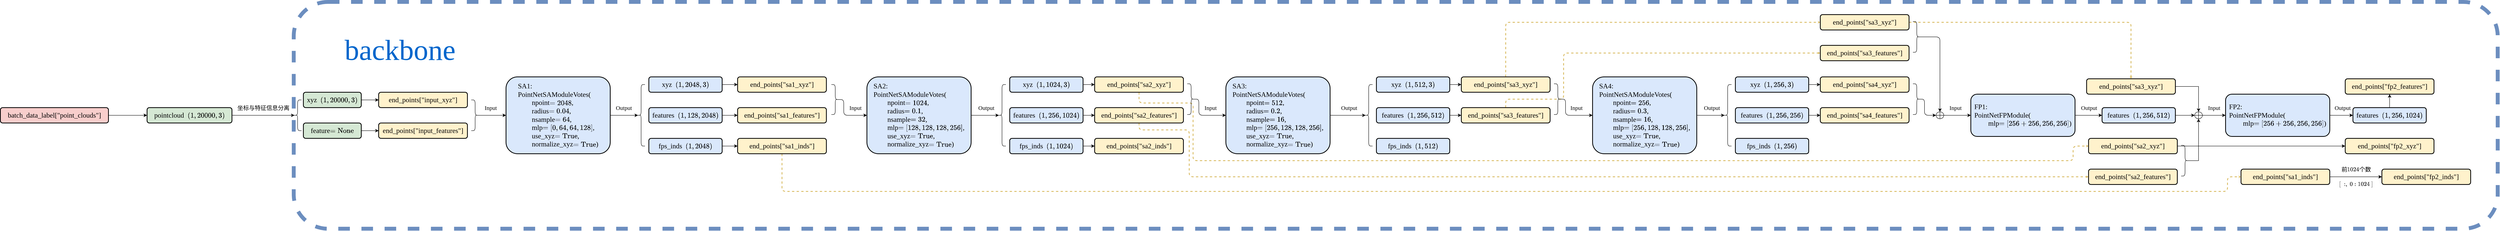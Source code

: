 <mxfile version="24.5.1" type="device">
  <diagram name="第 1 页" id="IIkQofz0zL2Pj2h8dxpc">
    <mxGraphModel dx="8370" dy="4270" grid="1" gridSize="10" guides="1" tooltips="1" connect="1" arrows="1" fold="1" page="1" pageScale="1" pageWidth="1920" pageHeight="1200" math="1" shadow="0">
      <root>
        <mxCell id="0" />
        <mxCell id="1" parent="0" />
        <mxCell id="8oKty1dknMXabIDA97Hy-1" value="" style="group" vertex="1" connectable="0" parent="1">
          <mxGeometry x="100" y="80" width="6400" height="590" as="geometry" />
        </mxCell>
        <mxCell id="8oKty1dknMXabIDA97Hy-2" value="" style="rounded=1;whiteSpace=wrap;html=1;fillColor=none;strokeWidth=10;strokeColor=#6c8ebf;dashed=1;" vertex="1" parent="8oKty1dknMXabIDA97Hy-1">
          <mxGeometry x="690" width="5710" height="590" as="geometry" />
        </mxCell>
        <mxCell id="8oKty1dknMXabIDA97Hy-3" value="&lt;font style=&quot;font-size: 18px;&quot; face=&quot;Times New Roman&quot;&gt;end_points[&quot;fp2_features&quot;]&lt;/font&gt;" style="rounded=1;whiteSpace=wrap;html=1;fillColor=#fff2cc;strokeColor=#000000;strokeWidth=2;flipH=0;container=0;" vertex="1" parent="8oKty1dknMXabIDA97Hy-1">
          <mxGeometry x="6005" y="200" width="230" height="40" as="geometry" />
        </mxCell>
        <mxCell id="8oKty1dknMXabIDA97Hy-4" value="&lt;font style=&quot;font-size: 18px;&quot; face=&quot;Times New Roman&quot;&gt;end_points[&quot;fp2_xyz&quot;]&lt;/font&gt;" style="rounded=1;whiteSpace=wrap;html=1;fillColor=#fff2cc;strokeColor=#000000;strokeWidth=2;container=0;" vertex="1" parent="8oKty1dknMXabIDA97Hy-1">
          <mxGeometry x="6005" y="355" width="230" height="40" as="geometry" />
        </mxCell>
        <mxCell id="8oKty1dknMXabIDA97Hy-5" style="edgeStyle=orthogonalEdgeStyle;rounded=0;orthogonalLoop=1;jettySize=auto;html=1;exitX=1;exitY=0.5;exitDx=0;exitDy=0;" edge="1" parent="8oKty1dknMXabIDA97Hy-1" source="8oKty1dknMXabIDA97Hy-76" target="8oKty1dknMXabIDA97Hy-4">
          <mxGeometry relative="1" as="geometry" />
        </mxCell>
        <mxCell id="8oKty1dknMXabIDA97Hy-6" style="edgeStyle=orthogonalEdgeStyle;rounded=0;orthogonalLoop=1;jettySize=auto;html=1;exitX=1;exitY=0.5;exitDx=0;exitDy=0;entryX=0;entryY=0.5;entryDx=0;entryDy=0;" edge="1" parent="8oKty1dknMXabIDA97Hy-1" source="8oKty1dknMXabIDA97Hy-9" target="8oKty1dknMXabIDA97Hy-116">
          <mxGeometry relative="1" as="geometry" />
        </mxCell>
        <mxCell id="8oKty1dknMXabIDA97Hy-7" value="前\(1024\)个数" style="edgeLabel;html=1;align=center;verticalAlign=middle;resizable=0;points=[];fontFamily=宋体;fontSize=15;container=0;" vertex="1" connectable="0" parent="8oKty1dknMXabIDA97Hy-6">
          <mxGeometry y="-3" relative="1" as="geometry">
            <mxPoint y="-23" as="offset" />
          </mxGeometry>
        </mxCell>
        <mxCell id="8oKty1dknMXabIDA97Hy-8" value="\([ \ : ,\ 0:1024\ ]\)" style="edgeLabel;html=1;align=center;verticalAlign=middle;resizable=0;points=[];fontFamily=Times New Roman;fontSize=15;container=0;" vertex="1" connectable="0" parent="8oKty1dknMXabIDA97Hy-6">
          <mxGeometry x="-0.012" relative="1" as="geometry">
            <mxPoint y="18" as="offset" />
          </mxGeometry>
        </mxCell>
        <mxCell id="8oKty1dknMXabIDA97Hy-9" value="&lt;font style=&quot;font-size: 18px;&quot; face=&quot;Times New Roman&quot;&gt;end_points[&quot;sa1_inds&quot;]&lt;/font&gt;" style="rounded=1;whiteSpace=wrap;html=1;fillColor=#fff2cc;strokeColor=#000000;strokeWidth=2;container=0;" vertex="1" parent="8oKty1dknMXabIDA97Hy-1">
          <mxGeometry x="5735" y="435" width="230" height="40" as="geometry" />
        </mxCell>
        <mxCell id="8oKty1dknMXabIDA97Hy-10" value="&lt;font style=&quot;font-size: 18px;&quot; face=&quot;Times New Roman&quot;&gt;pointcloud&amp;nbsp; \((1,20000,3)\)&lt;/font&gt;" style="rounded=1;whiteSpace=wrap;html=1;fillColor=#d5e8d4;strokeColor=#000000;strokeWidth=2;container=0;" vertex="1" parent="8oKty1dknMXabIDA97Hy-1">
          <mxGeometry x="310" y="275" width="220" height="40" as="geometry" />
        </mxCell>
        <mxCell id="8oKty1dknMXabIDA97Hy-11" style="edgeStyle=orthogonalEdgeStyle;rounded=0;orthogonalLoop=1;jettySize=auto;html=1;exitX=1;exitY=0.5;exitDx=0;exitDy=0;entryX=0.1;entryY=0.5;entryDx=0;entryDy=0;entryPerimeter=0;" edge="1" parent="8oKty1dknMXabIDA97Hy-1" source="8oKty1dknMXabIDA97Hy-10" target="8oKty1dknMXabIDA97Hy-85">
          <mxGeometry relative="1" as="geometry" />
        </mxCell>
        <mxCell id="8oKty1dknMXabIDA97Hy-12" value="&lt;font style=&quot;font-size: 15px;&quot; face=&quot;宋体&quot;&gt;坐标与特征信息分离&lt;/font&gt;" style="edgeLabel;html=1;align=center;verticalAlign=middle;resizable=0;points=[];container=0;" vertex="1" connectable="0" parent="8oKty1dknMXabIDA97Hy-11">
          <mxGeometry x="0.066" y="1" relative="1" as="geometry">
            <mxPoint x="-6" y="-19" as="offset" />
          </mxGeometry>
        </mxCell>
        <mxCell id="8oKty1dknMXabIDA97Hy-13" style="edgeStyle=orthogonalEdgeStyle;rounded=0;orthogonalLoop=1;jettySize=auto;html=1;exitX=1;exitY=0.5;exitDx=0;exitDy=0;entryX=0;entryY=0.5;entryDx=0;entryDy=0;" edge="1" parent="8oKty1dknMXabIDA97Hy-1" source="8oKty1dknMXabIDA97Hy-14" target="8oKty1dknMXabIDA97Hy-10">
          <mxGeometry relative="1" as="geometry" />
        </mxCell>
        <mxCell id="8oKty1dknMXabIDA97Hy-14" value="&lt;font style=&quot;font-size: 18px;&quot; face=&quot;Times New Roman&quot;&gt;batch_data_label[&quot;point_clouds&quot;]&lt;/font&gt;" style="rounded=1;whiteSpace=wrap;html=1;fillColor=#f8cecc;strokeColor=#000000;strokeWidth=2;container=0;" vertex="1" parent="8oKty1dknMXabIDA97Hy-1">
          <mxGeometry x="-70" y="275" width="280" height="40" as="geometry" />
        </mxCell>
        <mxCell id="8oKty1dknMXabIDA97Hy-15" style="edgeStyle=orthogonalEdgeStyle;rounded=0;orthogonalLoop=1;jettySize=auto;html=1;exitX=0.1;exitY=0.5;exitDx=0;exitDy=0;exitPerimeter=0;entryX=0;entryY=0.5;entryDx=0;entryDy=0;" edge="1" parent="8oKty1dknMXabIDA97Hy-1" source="8oKty1dknMXabIDA97Hy-84" target="8oKty1dknMXabIDA97Hy-17">
          <mxGeometry relative="1" as="geometry" />
        </mxCell>
        <mxCell id="8oKty1dknMXabIDA97Hy-16" value="&lt;font style=&quot;font-size: 15px;&quot; face=&quot;Times New Roman&quot;&gt;Input&lt;/font&gt;" style="edgeLabel;html=1;align=center;verticalAlign=middle;resizable=0;points=[];container=0;" vertex="1" connectable="0" parent="8oKty1dknMXabIDA97Hy-15">
          <mxGeometry x="-0.112" y="1" relative="1" as="geometry">
            <mxPoint y="-19" as="offset" />
          </mxGeometry>
        </mxCell>
        <mxCell id="8oKty1dknMXabIDA97Hy-17" value="&lt;div style=&quot;text-align: justify;&quot;&gt;&lt;span style=&quot;background-color: initial;&quot;&gt;SA1:&lt;/span&gt;&lt;/div&gt;&lt;div style=&quot;text-align: justify;&quot;&gt;PointNetSAModuleVotes(&lt;/div&gt;&lt;div style=&quot;text-align: justify;&quot;&gt;&lt;span style=&quot;white-space: pre;&quot;&gt;&#x9;&lt;/span&gt;npoint\(=2048\),&lt;/div&gt;&lt;div style=&quot;text-align: justify;&quot;&gt;&lt;span style=&quot;white-space: pre;&quot;&gt;&#x9;&lt;/span&gt;radius\(=0.04\),&lt;/div&gt;&lt;div style=&quot;text-align: justify;&quot;&gt;&lt;span style=&quot;white-space: pre;&quot;&gt;&#x9;&lt;/span&gt;nsample\(=64\),&lt;/div&gt;&lt;div style=&quot;text-align: justify;&quot;&gt;&lt;span style=&quot;white-space: pre;&quot;&gt;&#x9;&lt;/span&gt;mlp\(=[0,64,64,128]\),&lt;/div&gt;&lt;div style=&quot;text-align: justify;&quot;&gt;&lt;span style=&quot;white-space: pre;&quot;&gt;&#x9;&lt;/span&gt;use_xyz\(=\mathrm{True}\),&lt;/div&gt;&lt;div style=&quot;text-align: justify;&quot;&gt;&lt;span style=&quot;white-space: pre;&quot;&gt;&#x9;&lt;/span&gt;normalize_xyz\(=\mathrm{True}\))&lt;/div&gt;" style="rounded=1;whiteSpace=wrap;html=1;strokeWidth=2;fillColor=#dae8fc;strokeColor=#000000;fontFamily=Times New Roman;fontSize=18;container=0;" vertex="1" parent="8oKty1dknMXabIDA97Hy-1">
          <mxGeometry x="1240" y="195" width="270" height="200" as="geometry" />
        </mxCell>
        <mxCell id="8oKty1dknMXabIDA97Hy-18" style="edgeStyle=orthogonalEdgeStyle;rounded=0;orthogonalLoop=1;jettySize=auto;html=1;exitX=1;exitY=0.5;exitDx=0;exitDy=0;entryX=0.1;entryY=0.5;entryDx=0;entryDy=0;entryPerimeter=0;" edge="1" parent="8oKty1dknMXabIDA97Hy-1" source="8oKty1dknMXabIDA97Hy-17" target="8oKty1dknMXabIDA97Hy-99">
          <mxGeometry relative="1" as="geometry" />
        </mxCell>
        <mxCell id="8oKty1dknMXabIDA97Hy-19" value="&lt;font style=&quot;font-size: 15px;&quot; face=&quot;Times New Roman&quot;&gt;Output&lt;/font&gt;" style="edgeLabel;html=1;align=center;verticalAlign=middle;resizable=0;points=[];container=0;" vertex="1" connectable="0" parent="8oKty1dknMXabIDA97Hy-18">
          <mxGeometry x="-0.042" y="-2" relative="1" as="geometry">
            <mxPoint y="-22" as="offset" />
          </mxGeometry>
        </mxCell>
        <mxCell id="8oKty1dknMXabIDA97Hy-20" value="&lt;div style=&quot;text-align: justify;&quot;&gt;&lt;span style=&quot;background-color: initial;&quot;&gt;SA2:&lt;/span&gt;&lt;/div&gt;&lt;div style=&quot;text-align: justify;&quot;&gt;PointNetSAModuleVotes(&lt;/div&gt;&lt;div style=&quot;text-align: justify;&quot;&gt;&lt;span style=&quot;white-space: pre;&quot;&gt;&#x9;&lt;/span&gt;npoint\(=1024\),&lt;/div&gt;&lt;div style=&quot;text-align: justify;&quot;&gt;&lt;span style=&quot;white-space: pre;&quot;&gt;&#x9;&lt;/span&gt;radius\(=0.1\),&lt;/div&gt;&lt;div style=&quot;text-align: justify;&quot;&gt;&lt;span style=&quot;white-space: pre;&quot;&gt;&#x9;&lt;/span&gt;nsample\(=32\),&lt;/div&gt;&lt;div style=&quot;text-align: justify;&quot;&gt;&lt;span style=&quot;white-space: pre;&quot;&gt;&#x9;&lt;/span&gt;mlp\(=[128,128,128,256]\),&lt;/div&gt;&lt;div style=&quot;text-align: justify;&quot;&gt;&lt;span style=&quot;white-space: pre;&quot;&gt;&#x9;&lt;/span&gt;use_xyz\(=\mathrm{True}\),&lt;/div&gt;&lt;div style=&quot;text-align: justify;&quot;&gt;&lt;span style=&quot;white-space: pre;&quot;&gt;&#x9;&lt;/span&gt;normalize_xyz\(=\mathrm{True}\))&lt;/div&gt;" style="rounded=1;whiteSpace=wrap;html=1;strokeWidth=2;fillColor=#dae8fc;strokeColor=#000000;fontFamily=Times New Roman;fontSize=18;container=0;" vertex="1" parent="8oKty1dknMXabIDA97Hy-1">
          <mxGeometry x="2175" y="195" width="270" height="200" as="geometry" />
        </mxCell>
        <mxCell id="8oKty1dknMXabIDA97Hy-21" style="edgeStyle=orthogonalEdgeStyle;rounded=1;orthogonalLoop=1;jettySize=auto;html=1;exitX=0.1;exitY=0.5;exitDx=0;exitDy=0;exitPerimeter=0;curved=0;" edge="1" parent="8oKty1dknMXabIDA97Hy-1" source="8oKty1dknMXabIDA97Hy-100" target="8oKty1dknMXabIDA97Hy-20">
          <mxGeometry relative="1" as="geometry">
            <Array as="points">
              <mxPoint x="2115" y="254" />
              <mxPoint x="2115" y="295" />
            </Array>
          </mxGeometry>
        </mxCell>
        <mxCell id="8oKty1dknMXabIDA97Hy-22" value="&lt;font style=&quot;font-size: 15px;&quot; face=&quot;Times New Roman&quot;&gt;Input&lt;/font&gt;" style="edgeLabel;html=1;align=center;verticalAlign=middle;resizable=0;points=[];container=0;" vertex="1" connectable="0" parent="8oKty1dknMXabIDA97Hy-21">
          <mxGeometry x="0.312" y="-2" relative="1" as="geometry">
            <mxPoint x="9" y="-22" as="offset" />
          </mxGeometry>
        </mxCell>
        <mxCell id="8oKty1dknMXabIDA97Hy-23" style="edgeStyle=orthogonalEdgeStyle;rounded=0;orthogonalLoop=1;jettySize=auto;html=1;exitX=1;exitY=0.5;exitDx=0;exitDy=0;entryX=0.1;entryY=0.5;entryDx=0;entryDy=0;entryPerimeter=0;" edge="1" parent="8oKty1dknMXabIDA97Hy-1" source="8oKty1dknMXabIDA97Hy-20" target="8oKty1dknMXabIDA97Hy-104">
          <mxGeometry relative="1" as="geometry" />
        </mxCell>
        <mxCell id="8oKty1dknMXabIDA97Hy-24" value="&lt;font style=&quot;font-size: 15px;&quot; face=&quot;Times New Roman&quot;&gt;Output&lt;/font&gt;" style="edgeLabel;html=1;align=center;verticalAlign=middle;resizable=0;points=[];container=0;" vertex="1" connectable="0" parent="8oKty1dknMXabIDA97Hy-23">
          <mxGeometry x="0.079" y="-1" relative="1" as="geometry">
            <mxPoint y="-21" as="offset" />
          </mxGeometry>
        </mxCell>
        <mxCell id="8oKty1dknMXabIDA97Hy-25" style="edgeStyle=orthogonalEdgeStyle;rounded=1;orthogonalLoop=1;jettySize=auto;html=1;exitX=0.5;exitY=1;exitDx=0;exitDy=0;entryX=0;entryY=0.5;entryDx=0;entryDy=0;fillColor=#fff2cc;strokeColor=#d6b656;strokeWidth=2;endSize=0;dashed=1;curved=0;" edge="1" parent="8oKty1dknMXabIDA97Hy-1" source="8oKty1dknMXabIDA97Hy-26" target="8oKty1dknMXabIDA97Hy-76">
          <mxGeometry relative="1" as="geometry">
            <Array as="points">
              <mxPoint x="2880" y="263" />
              <mxPoint x="3020" y="263" />
              <mxPoint x="3020" y="413" />
              <mxPoint x="5300" y="413" />
              <mxPoint x="5300" y="375" />
            </Array>
          </mxGeometry>
        </mxCell>
        <mxCell id="8oKty1dknMXabIDA97Hy-26" value="&lt;font style=&quot;font-size: 18px;&quot; face=&quot;Times New Roman&quot;&gt;end_points[&quot;sa2_xyz&quot;]&lt;/font&gt;" style="rounded=1;whiteSpace=wrap;html=1;fillColor=#fff2cc;strokeColor=#000000;strokeWidth=2;container=0;" vertex="1" parent="8oKty1dknMXabIDA97Hy-1">
          <mxGeometry x="2765" y="195" width="230" height="40" as="geometry" />
        </mxCell>
        <mxCell id="8oKty1dknMXabIDA97Hy-27" style="edgeStyle=orthogonalEdgeStyle;rounded=1;orthogonalLoop=1;jettySize=auto;html=1;exitX=0.5;exitY=1;exitDx=0;exitDy=0;entryX=0;entryY=0.5;entryDx=0;entryDy=0;fillColor=#fff2cc;strokeColor=#d6b656;strokeWidth=2;endSize=0;curved=0;dashed=1;" edge="1" parent="8oKty1dknMXabIDA97Hy-1" source="8oKty1dknMXabIDA97Hy-28" target="8oKty1dknMXabIDA97Hy-78">
          <mxGeometry relative="1" as="geometry">
            <Array as="points">
              <mxPoint x="2880" y="333" />
              <mxPoint x="3010" y="333" />
              <mxPoint x="3010" y="455" />
            </Array>
          </mxGeometry>
        </mxCell>
        <mxCell id="8oKty1dknMXabIDA97Hy-28" value="&lt;font style=&quot;font-size: 18px;&quot; face=&quot;Times New Roman&quot;&gt;end_points[&quot;sa2_features&quot;]&lt;/font&gt;" style="rounded=1;whiteSpace=wrap;html=1;fillColor=#fff2cc;strokeColor=#000000;strokeWidth=2;container=0;" vertex="1" parent="8oKty1dknMXabIDA97Hy-1">
          <mxGeometry x="2765" y="275" width="230" height="40" as="geometry" />
        </mxCell>
        <mxCell id="8oKty1dknMXabIDA97Hy-29" value="&lt;font style=&quot;font-size: 18px;&quot; face=&quot;Times New Roman&quot;&gt;end_points[&quot;sa2_inds&quot;]&lt;/font&gt;" style="rounded=1;whiteSpace=wrap;html=1;fillColor=#fff2cc;strokeColor=#000000;strokeWidth=2;container=0;" vertex="1" parent="8oKty1dknMXabIDA97Hy-1">
          <mxGeometry x="2765" y="355" width="230" height="40" as="geometry" />
        </mxCell>
        <mxCell id="8oKty1dknMXabIDA97Hy-30" style="edgeStyle=orthogonalEdgeStyle;rounded=0;orthogonalLoop=1;jettySize=auto;html=1;exitX=1;exitY=0.5;exitDx=0;exitDy=0;entryX=0;entryY=0.5;entryDx=0;entryDy=0;" edge="1" parent="8oKty1dknMXabIDA97Hy-1" source="8oKty1dknMXabIDA97Hy-105" target="8oKty1dknMXabIDA97Hy-26">
          <mxGeometry relative="1" as="geometry" />
        </mxCell>
        <mxCell id="8oKty1dknMXabIDA97Hy-31" style="edgeStyle=orthogonalEdgeStyle;rounded=0;orthogonalLoop=1;jettySize=auto;html=1;exitX=1;exitY=0.5;exitDx=0;exitDy=0;entryX=0;entryY=0.5;entryDx=0;entryDy=0;" edge="1" parent="8oKty1dknMXabIDA97Hy-1" source="8oKty1dknMXabIDA97Hy-106" target="8oKty1dknMXabIDA97Hy-28">
          <mxGeometry relative="1" as="geometry" />
        </mxCell>
        <mxCell id="8oKty1dknMXabIDA97Hy-32" style="edgeStyle=orthogonalEdgeStyle;rounded=0;orthogonalLoop=1;jettySize=auto;html=1;exitX=1;exitY=0.5;exitDx=0;exitDy=0;" edge="1" parent="8oKty1dknMXabIDA97Hy-1" source="8oKty1dknMXabIDA97Hy-107" target="8oKty1dknMXabIDA97Hy-29">
          <mxGeometry relative="1" as="geometry" />
        </mxCell>
        <mxCell id="8oKty1dknMXabIDA97Hy-33" style="edgeStyle=orthogonalEdgeStyle;rounded=1;orthogonalLoop=1;jettySize=auto;html=1;exitX=0.1;exitY=0.5;exitDx=0;exitDy=0;exitPerimeter=0;curved=0;" edge="1" parent="8oKty1dknMXabIDA97Hy-1" source="8oKty1dknMXabIDA97Hy-35" target="8oKty1dknMXabIDA97Hy-36">
          <mxGeometry relative="1" as="geometry">
            <Array as="points">
              <mxPoint x="3035" y="253" />
              <mxPoint x="3035" y="295" />
            </Array>
          </mxGeometry>
        </mxCell>
        <mxCell id="8oKty1dknMXabIDA97Hy-34" value="&lt;font style=&quot;font-size: 15px;&quot; face=&quot;Times New Roman&quot;&gt;Input&lt;/font&gt;" style="edgeLabel;html=1;align=center;verticalAlign=middle;resizable=0;points=[];container=0;" vertex="1" connectable="0" parent="8oKty1dknMXabIDA97Hy-33">
          <mxGeometry x="0.195" y="3" relative="1" as="geometry">
            <mxPoint x="10" y="-17" as="offset" />
          </mxGeometry>
        </mxCell>
        <mxCell id="8oKty1dknMXabIDA97Hy-35" value="" style="shape=curlyBracket;whiteSpace=wrap;html=1;rounded=1;flipH=1;labelPosition=right;verticalLabelPosition=middle;align=left;verticalAlign=middle;container=0;" vertex="1" parent="8oKty1dknMXabIDA97Hy-1">
          <mxGeometry x="3005" y="213" width="20" height="80" as="geometry" />
        </mxCell>
        <mxCell id="8oKty1dknMXabIDA97Hy-36" value="&lt;div style=&quot;text-align: justify;&quot;&gt;&lt;span style=&quot;background-color: initial;&quot;&gt;SA3:&lt;/span&gt;&lt;/div&gt;&lt;div style=&quot;text-align: justify;&quot;&gt;PointNetSAModuleVotes(&lt;/div&gt;&lt;div style=&quot;text-align: justify;&quot;&gt;&lt;span style=&quot;white-space: pre;&quot;&gt;&#x9;&lt;/span&gt;npoint\(=512\),&lt;/div&gt;&lt;div style=&quot;text-align: justify;&quot;&gt;&lt;span style=&quot;white-space: pre;&quot;&gt;&#x9;&lt;/span&gt;radius\(=0.2\),&lt;/div&gt;&lt;div style=&quot;text-align: justify;&quot;&gt;&lt;span style=&quot;white-space: pre;&quot;&gt;&#x9;&lt;/span&gt;nsample\(=16\),&lt;/div&gt;&lt;div style=&quot;text-align: justify;&quot;&gt;&lt;span style=&quot;white-space: pre;&quot;&gt;&#x9;&lt;/span&gt;mlp\(=[256,128,128,256]\),&lt;/div&gt;&lt;div style=&quot;text-align: justify;&quot;&gt;&lt;span style=&quot;white-space: pre;&quot;&gt;&#x9;&lt;/span&gt;use_xyz\(=\mathrm{True}\),&lt;/div&gt;&lt;div style=&quot;text-align: justify;&quot;&gt;&lt;span style=&quot;white-space: pre;&quot;&gt;&#x9;&lt;/span&gt;normalize_xyz\(=\mathrm{True}\))&lt;/div&gt;" style="rounded=1;whiteSpace=wrap;html=1;strokeWidth=2;fillColor=#dae8fc;strokeColor=#000000;fontFamily=Times New Roman;fontSize=18;container=0;" vertex="1" parent="8oKty1dknMXabIDA97Hy-1">
          <mxGeometry x="3105" y="195" width="270" height="200" as="geometry" />
        </mxCell>
        <mxCell id="8oKty1dknMXabIDA97Hy-37" style="edgeStyle=orthogonalEdgeStyle;rounded=1;orthogonalLoop=1;jettySize=auto;html=1;exitX=0.5;exitY=0;exitDx=0;exitDy=0;entryX=0;entryY=0.5;entryDx=0;entryDy=0;fillColor=#fff2cc;strokeColor=#d6b656;strokeWidth=2;curved=0;endSize=0;dashed=1;" edge="1" parent="8oKty1dknMXabIDA97Hy-1" source="8oKty1dknMXabIDA97Hy-39" target="8oKty1dknMXabIDA97Hy-72">
          <mxGeometry relative="1" as="geometry" />
        </mxCell>
        <mxCell id="8oKty1dknMXabIDA97Hy-38" style="edgeStyle=orthogonalEdgeStyle;rounded=1;orthogonalLoop=1;jettySize=auto;html=1;exitX=0.5;exitY=0;exitDx=0;exitDy=0;entryX=0;entryY=0.5;entryDx=0;entryDy=0;fillColor=#fff2cc;strokeColor=#d6b656;strokeWidth=2;endSize=0;curved=0;dashed=1;" edge="1" parent="8oKty1dknMXabIDA97Hy-1" source="8oKty1dknMXabIDA97Hy-40" target="8oKty1dknMXabIDA97Hy-73">
          <mxGeometry relative="1" as="geometry">
            <Array as="points">
              <mxPoint x="3830" y="253" />
              <mxPoint x="3980" y="253" />
              <mxPoint x="3980" y="133" />
            </Array>
          </mxGeometry>
        </mxCell>
        <mxCell id="8oKty1dknMXabIDA97Hy-39" value="&lt;font style=&quot;font-size: 18px;&quot; face=&quot;Times New Roman&quot;&gt;end_points[&quot;sa3_xyz&quot;]&lt;/font&gt;" style="rounded=1;whiteSpace=wrap;html=1;fillColor=#fff2cc;strokeColor=#000000;strokeWidth=2;flipH=0;container=0;" vertex="1" parent="8oKty1dknMXabIDA97Hy-1">
          <mxGeometry x="3715" y="195" width="230" height="40" as="geometry" />
        </mxCell>
        <mxCell id="8oKty1dknMXabIDA97Hy-40" value="&lt;font style=&quot;font-size: 18px;&quot; face=&quot;Times New Roman&quot;&gt;end_points[&quot;sa3_features&quot;]&lt;/font&gt;" style="rounded=1;whiteSpace=wrap;html=1;fillColor=#fff2cc;strokeColor=#000000;strokeWidth=2;flipH=0;container=0;" vertex="1" parent="8oKty1dknMXabIDA97Hy-1">
          <mxGeometry x="3715" y="275" width="230" height="40" as="geometry" />
        </mxCell>
        <mxCell id="8oKty1dknMXabIDA97Hy-41" style="edgeStyle=orthogonalEdgeStyle;rounded=0;orthogonalLoop=1;jettySize=auto;html=1;exitX=1;exitY=0.5;exitDx=0;exitDy=0;entryX=0;entryY=0.5;entryDx=0;entryDy=0;" edge="1" parent="8oKty1dknMXabIDA97Hy-1" source="8oKty1dknMXabIDA97Hy-109" target="8oKty1dknMXabIDA97Hy-39">
          <mxGeometry relative="1" as="geometry" />
        </mxCell>
        <mxCell id="8oKty1dknMXabIDA97Hy-42" style="edgeStyle=orthogonalEdgeStyle;rounded=0;orthogonalLoop=1;jettySize=auto;html=1;exitX=1;exitY=0.5;exitDx=0;exitDy=0;entryX=0;entryY=0.5;entryDx=0;entryDy=0;" edge="1" parent="8oKty1dknMXabIDA97Hy-1" source="8oKty1dknMXabIDA97Hy-110" target="8oKty1dknMXabIDA97Hy-40">
          <mxGeometry relative="1" as="geometry" />
        </mxCell>
        <mxCell id="8oKty1dknMXabIDA97Hy-43" style="edgeStyle=orthogonalEdgeStyle;rounded=1;orthogonalLoop=1;jettySize=auto;html=1;exitX=0.1;exitY=0.5;exitDx=0;exitDy=0;exitPerimeter=0;entryX=0;entryY=0.5;entryDx=0;entryDy=0;curved=0;" edge="1" parent="8oKty1dknMXabIDA97Hy-1" source="8oKty1dknMXabIDA97Hy-45" target="8oKty1dknMXabIDA97Hy-48">
          <mxGeometry relative="1" as="geometry">
            <Array as="points">
              <mxPoint x="3985" y="253" />
              <mxPoint x="3985" y="295" />
            </Array>
          </mxGeometry>
        </mxCell>
        <mxCell id="8oKty1dknMXabIDA97Hy-44" value="&lt;font style=&quot;font-size: 15px;&quot; face=&quot;Times New Roman&quot;&gt;Input&lt;/font&gt;" style="edgeLabel;html=1;align=center;verticalAlign=middle;resizable=0;points=[];container=0;" vertex="1" connectable="0" parent="8oKty1dknMXabIDA97Hy-43">
          <mxGeometry x="0.166" y="-1" relative="1" as="geometry">
            <mxPoint x="9" y="-21" as="offset" />
          </mxGeometry>
        </mxCell>
        <mxCell id="8oKty1dknMXabIDA97Hy-45" value="" style="shape=curlyBracket;whiteSpace=wrap;html=1;rounded=1;flipH=1;labelPosition=right;verticalLabelPosition=middle;align=left;verticalAlign=middle;container=0;" vertex="1" parent="8oKty1dknMXabIDA97Hy-1">
          <mxGeometry x="3955" y="213" width="20" height="80" as="geometry" />
        </mxCell>
        <mxCell id="8oKty1dknMXabIDA97Hy-46" style="edgeStyle=orthogonalEdgeStyle;rounded=0;orthogonalLoop=1;jettySize=auto;html=1;exitX=1;exitY=0.5;exitDx=0;exitDy=0;entryX=0.1;entryY=0.5;entryDx=0;entryDy=0;entryPerimeter=0;" edge="1" parent="8oKty1dknMXabIDA97Hy-1" source="8oKty1dknMXabIDA97Hy-36" target="8oKty1dknMXabIDA97Hy-108">
          <mxGeometry relative="1" as="geometry" />
        </mxCell>
        <mxCell id="8oKty1dknMXabIDA97Hy-47" value="&lt;font style=&quot;font-size: 15px;&quot; face=&quot;Times New Roman&quot;&gt;Output&lt;/font&gt;" style="edgeLabel;html=1;align=center;verticalAlign=middle;resizable=0;points=[];container=0;" vertex="1" connectable="0" parent="8oKty1dknMXabIDA97Hy-46">
          <mxGeometry x="0.07" y="-1" relative="1" as="geometry">
            <mxPoint y="-21" as="offset" />
          </mxGeometry>
        </mxCell>
        <mxCell id="8oKty1dknMXabIDA97Hy-48" value="&lt;div style=&quot;text-align: justify;&quot;&gt;&lt;span style=&quot;background-color: initial;&quot;&gt;SA4:&lt;/span&gt;&lt;/div&gt;&lt;div style=&quot;text-align: justify;&quot;&gt;PointNetSAModuleVotes(&lt;/div&gt;&lt;div style=&quot;text-align: justify;&quot;&gt;&lt;span style=&quot;white-space: pre;&quot;&gt;&#x9;&lt;/span&gt;npoint\(=256\),&lt;/div&gt;&lt;div style=&quot;text-align: justify;&quot;&gt;&lt;span style=&quot;white-space: pre;&quot;&gt;&#x9;&lt;/span&gt;radius\(=0.3\),&lt;/div&gt;&lt;div style=&quot;text-align: justify;&quot;&gt;&lt;span style=&quot;white-space: pre;&quot;&gt;&#x9;&lt;/span&gt;nsample\(=16\),&lt;/div&gt;&lt;div style=&quot;text-align: justify;&quot;&gt;&lt;span style=&quot;white-space: pre;&quot;&gt;&#x9;&lt;/span&gt;mlp\(=[256,128,128,256]\),&lt;/div&gt;&lt;div style=&quot;text-align: justify;&quot;&gt;&lt;span style=&quot;white-space: pre;&quot;&gt;&#x9;&lt;/span&gt;use_xyz\(=\mathrm{True}\),&lt;/div&gt;&lt;div style=&quot;text-align: justify;&quot;&gt;&lt;span style=&quot;white-space: pre;&quot;&gt;&#x9;&lt;/span&gt;normalize_xyz\(=\mathrm{True}\))&lt;/div&gt;" style="rounded=1;whiteSpace=wrap;html=1;strokeWidth=2;fillColor=#dae8fc;strokeColor=#000000;fontFamily=Times New Roman;fontSize=18;container=0;" vertex="1" parent="8oKty1dknMXabIDA97Hy-1">
          <mxGeometry x="4055" y="195" width="270" height="200" as="geometry" />
        </mxCell>
        <mxCell id="8oKty1dknMXabIDA97Hy-49" value="&lt;font style=&quot;font-size: 18px;&quot; face=&quot;Times New Roman&quot;&gt;end_points[&quot;sa4_xyz&quot;]&lt;/font&gt;" style="rounded=1;whiteSpace=wrap;html=1;fillColor=#fff2cc;strokeColor=#000000;strokeWidth=2;flipH=0;container=0;" vertex="1" parent="8oKty1dknMXabIDA97Hy-1">
          <mxGeometry x="4645" y="195" width="230" height="40" as="geometry" />
        </mxCell>
        <mxCell id="8oKty1dknMXabIDA97Hy-50" value="&lt;font style=&quot;font-size: 18px;&quot; face=&quot;Times New Roman&quot;&gt;end_points[&quot;sa4_features&quot;]&lt;/font&gt;" style="rounded=1;whiteSpace=wrap;html=1;fillColor=#fff2cc;strokeColor=#000000;strokeWidth=2;flipH=0;container=0;" vertex="1" parent="8oKty1dknMXabIDA97Hy-1">
          <mxGeometry x="4645" y="275" width="230" height="40" as="geometry" />
        </mxCell>
        <mxCell id="8oKty1dknMXabIDA97Hy-51" style="edgeStyle=orthogonalEdgeStyle;rounded=0;orthogonalLoop=1;jettySize=auto;html=1;exitX=1;exitY=0.5;exitDx=0;exitDy=0;entryX=0;entryY=0.5;entryDx=0;entryDy=0;" edge="1" parent="8oKty1dknMXabIDA97Hy-1" source="8oKty1dknMXabIDA97Hy-113" target="8oKty1dknMXabIDA97Hy-49">
          <mxGeometry relative="1" as="geometry" />
        </mxCell>
        <mxCell id="8oKty1dknMXabIDA97Hy-52" style="edgeStyle=orthogonalEdgeStyle;rounded=0;orthogonalLoop=1;jettySize=auto;html=1;exitX=1;exitY=0.5;exitDx=0;exitDy=0;entryX=0;entryY=0.5;entryDx=0;entryDy=0;" edge="1" parent="8oKty1dknMXabIDA97Hy-1" source="8oKty1dknMXabIDA97Hy-114" target="8oKty1dknMXabIDA97Hy-50">
          <mxGeometry relative="1" as="geometry" />
        </mxCell>
        <mxCell id="8oKty1dknMXabIDA97Hy-53" style="edgeStyle=orthogonalEdgeStyle;rounded=1;orthogonalLoop=1;jettySize=auto;html=1;exitX=0.1;exitY=0.5;exitDx=0;exitDy=0;exitPerimeter=0;entryX=0;entryY=0.5;entryDx=0;entryDy=0;curved=0;" edge="1" parent="8oKty1dknMXabIDA97Hy-1" source="8oKty1dknMXabIDA97Hy-54" target="8oKty1dknMXabIDA97Hy-62">
          <mxGeometry relative="1" as="geometry">
            <Array as="points">
              <mxPoint x="4915" y="253" />
              <mxPoint x="4915" y="295" />
            </Array>
          </mxGeometry>
        </mxCell>
        <mxCell id="8oKty1dknMXabIDA97Hy-54" value="" style="shape=curlyBracket;whiteSpace=wrap;html=1;rounded=1;flipH=1;labelPosition=right;verticalLabelPosition=middle;align=left;verticalAlign=middle;container=0;" vertex="1" parent="8oKty1dknMXabIDA97Hy-1">
          <mxGeometry x="4885" y="213" width="20" height="80" as="geometry" />
        </mxCell>
        <mxCell id="8oKty1dknMXabIDA97Hy-55" style="edgeStyle=orthogonalEdgeStyle;rounded=0;orthogonalLoop=1;jettySize=auto;html=1;exitX=1;exitY=0.5;exitDx=0;exitDy=0;entryX=0.1;entryY=0.5;entryDx=0;entryDy=0;entryPerimeter=0;" edge="1" parent="8oKty1dknMXabIDA97Hy-1" source="8oKty1dknMXabIDA97Hy-48" target="8oKty1dknMXabIDA97Hy-112">
          <mxGeometry relative="1" as="geometry" />
        </mxCell>
        <mxCell id="8oKty1dknMXabIDA97Hy-56" value="&lt;font style=&quot;font-size: 15px;&quot; face=&quot;Times New Roman&quot;&gt;Output&lt;/font&gt;" style="edgeLabel;html=1;align=center;verticalAlign=middle;resizable=0;points=[];container=0;" vertex="1" connectable="0" parent="8oKty1dknMXabIDA97Hy-55">
          <mxGeometry x="0.07" y="-1" relative="1" as="geometry">
            <mxPoint y="-21" as="offset" />
          </mxGeometry>
        </mxCell>
        <mxCell id="8oKty1dknMXabIDA97Hy-57" style="edgeStyle=orthogonalEdgeStyle;rounded=0;orthogonalLoop=1;jettySize=auto;html=1;exitX=1;exitY=0.5;exitDx=0;exitDy=0;entryX=0;entryY=0.5;entryDx=0;entryDy=0;" edge="1" parent="8oKty1dknMXabIDA97Hy-1" source="8oKty1dknMXabIDA97Hy-59" target="8oKty1dknMXabIDA97Hy-64">
          <mxGeometry relative="1" as="geometry" />
        </mxCell>
        <mxCell id="8oKty1dknMXabIDA97Hy-58" value="&lt;font style=&quot;font-size: 15px;&quot; face=&quot;Times New Roman&quot;&gt;Output&lt;/font&gt;" style="edgeLabel;html=1;align=center;verticalAlign=middle;resizable=0;points=[];container=0;" vertex="1" connectable="0" parent="8oKty1dknMXabIDA97Hy-57">
          <mxGeometry x="0.008" y="1" relative="1" as="geometry">
            <mxPoint y="-19" as="offset" />
          </mxGeometry>
        </mxCell>
        <mxCell id="8oKty1dknMXabIDA97Hy-59" value="&lt;div style=&quot;text-align: justify;&quot;&gt;&lt;span style=&quot;background-color: initial;&quot;&gt;FP1:&lt;/span&gt;&lt;/div&gt;&lt;div style=&quot;text-align: justify;&quot;&gt;PointNetFPModule(&lt;/div&gt;&lt;div style=&quot;text-align: justify;&quot;&gt;&lt;span style=&quot;white-space: pre;&quot;&gt;&#x9;&lt;/span&gt;mlp\(=[256+256,256,256]\)&lt;span style=&quot;background-color: initial;&quot;&gt;)&lt;/span&gt;&lt;/div&gt;" style="rounded=1;whiteSpace=wrap;html=1;strokeWidth=2;fillColor=#dae8fc;strokeColor=#000000;fontFamily=Times New Roman;fontSize=18;container=0;" vertex="1" parent="8oKty1dknMXabIDA97Hy-1">
          <mxGeometry x="5035" y="240" width="270" height="110" as="geometry" />
        </mxCell>
        <mxCell id="8oKty1dknMXabIDA97Hy-60" style="edgeStyle=orthogonalEdgeStyle;rounded=0;orthogonalLoop=1;jettySize=auto;html=1;exitX=1;exitY=0.5;exitDx=0;exitDy=0;entryX=0;entryY=0.5;entryDx=0;entryDy=0;" edge="1" parent="8oKty1dknMXabIDA97Hy-1" source="8oKty1dknMXabIDA97Hy-62" target="8oKty1dknMXabIDA97Hy-59">
          <mxGeometry relative="1" as="geometry" />
        </mxCell>
        <mxCell id="8oKty1dknMXabIDA97Hy-61" value="&lt;font style=&quot;font-size: 15px;&quot; face=&quot;Times New Roman&quot;&gt;Input&lt;/font&gt;" style="edgeLabel;html=1;align=center;verticalAlign=middle;resizable=0;points=[];container=0;" vertex="1" connectable="0" parent="8oKty1dknMXabIDA97Hy-60">
          <mxGeometry x="0.091" y="-2" relative="1" as="geometry">
            <mxPoint x="-8" y="-22" as="offset" />
          </mxGeometry>
        </mxCell>
        <mxCell id="8oKty1dknMXabIDA97Hy-62" value="" style="shape=orEllipse;perimeter=ellipsePerimeter;whiteSpace=wrap;html=1;backgroundOutline=1;container=0;" vertex="1" parent="8oKty1dknMXabIDA97Hy-1">
          <mxGeometry x="4945" y="286" width="20" height="18" as="geometry" />
        </mxCell>
        <mxCell id="8oKty1dknMXabIDA97Hy-63" style="edgeStyle=orthogonalEdgeStyle;rounded=0;orthogonalLoop=1;jettySize=auto;html=1;exitX=1;exitY=0.5;exitDx=0;exitDy=0;entryX=0;entryY=0.5;entryDx=0;entryDy=0;" edge="1" parent="8oKty1dknMXabIDA97Hy-1" source="8oKty1dknMXabIDA97Hy-64" target="8oKty1dknMXabIDA97Hy-70">
          <mxGeometry relative="1" as="geometry" />
        </mxCell>
        <mxCell id="8oKty1dknMXabIDA97Hy-64" value="&lt;font style=&quot;font-size: 18px;&quot; face=&quot;Times New Roman&quot;&gt;features&amp;nbsp; \((1,256,512)\)&lt;/font&gt;" style="rounded=1;whiteSpace=wrap;html=1;fillColor=#dae8fc;strokeColor=#000000;strokeWidth=2;container=0;flipH=0;" vertex="1" parent="8oKty1dknMXabIDA97Hy-1">
          <mxGeometry x="5375" y="275" width="190" height="40" as="geometry" />
        </mxCell>
        <mxCell id="8oKty1dknMXabIDA97Hy-65" style="edgeStyle=orthogonalEdgeStyle;rounded=0;orthogonalLoop=1;jettySize=auto;html=1;exitX=1;exitY=0.5;exitDx=0;exitDy=0;entryX=0;entryY=0.5;entryDx=0;entryDy=0;" edge="1" parent="8oKty1dknMXabIDA97Hy-1" source="8oKty1dknMXabIDA97Hy-67" target="8oKty1dknMXabIDA97Hy-83">
          <mxGeometry relative="1" as="geometry" />
        </mxCell>
        <mxCell id="8oKty1dknMXabIDA97Hy-66" value="&lt;font style=&quot;font-size: 15px;&quot; face=&quot;Times New Roman&quot;&gt;Output&lt;/font&gt;" style="edgeLabel;html=1;align=center;verticalAlign=middle;resizable=0;points=[];container=0;" vertex="1" connectable="0" parent="8oKty1dknMXabIDA97Hy-65">
          <mxGeometry x="0.096" y="-4" relative="1" as="geometry">
            <mxPoint y="-24" as="offset" />
          </mxGeometry>
        </mxCell>
        <mxCell id="8oKty1dknMXabIDA97Hy-67" value="&lt;div style=&quot;text-align: justify;&quot;&gt;&lt;span style=&quot;background-color: initial;&quot;&gt;FP2:&lt;/span&gt;&lt;/div&gt;&lt;div style=&quot;text-align: justify;&quot;&gt;PointNetFPModule(&lt;/div&gt;&lt;div style=&quot;text-align: justify;&quot;&gt;&lt;span style=&quot;white-space: pre;&quot;&gt;&#x9;&lt;/span&gt;mlp\(=[256+256,256,256]\)&lt;span style=&quot;background-color: initial;&quot;&gt;)&lt;/span&gt;&lt;/div&gt;" style="rounded=1;whiteSpace=wrap;html=1;strokeWidth=2;fillColor=#dae8fc;strokeColor=#000000;fontFamily=Times New Roman;fontSize=18;container=0;" vertex="1" parent="8oKty1dknMXabIDA97Hy-1">
          <mxGeometry x="5695" y="240" width="270" height="110" as="geometry" />
        </mxCell>
        <mxCell id="8oKty1dknMXabIDA97Hy-68" style="edgeStyle=orthogonalEdgeStyle;rounded=0;orthogonalLoop=1;jettySize=auto;html=1;exitX=1;exitY=0.5;exitDx=0;exitDy=0;entryX=0;entryY=0.5;entryDx=0;entryDy=0;" edge="1" parent="8oKty1dknMXabIDA97Hy-1" source="8oKty1dknMXabIDA97Hy-70" target="8oKty1dknMXabIDA97Hy-67">
          <mxGeometry relative="1" as="geometry" />
        </mxCell>
        <mxCell id="8oKty1dknMXabIDA97Hy-69" value="&lt;font style=&quot;font-size: 15px;&quot; face=&quot;Times New Roman&quot;&gt;Input&lt;/font&gt;" style="edgeLabel;html=1;align=center;verticalAlign=middle;resizable=0;points=[];container=0;" vertex="1" connectable="0" parent="8oKty1dknMXabIDA97Hy-68">
          <mxGeometry x="0.004" y="-1" relative="1" as="geometry">
            <mxPoint y="-21" as="offset" />
          </mxGeometry>
        </mxCell>
        <mxCell id="8oKty1dknMXabIDA97Hy-70" value="" style="shape=orEllipse;perimeter=ellipsePerimeter;whiteSpace=wrap;html=1;backgroundOutline=1;container=0;" vertex="1" parent="8oKty1dknMXabIDA97Hy-1">
          <mxGeometry x="5615" y="286" width="20" height="18" as="geometry" />
        </mxCell>
        <mxCell id="8oKty1dknMXabIDA97Hy-71" style="edgeStyle=orthogonalEdgeStyle;rounded=1;orthogonalLoop=1;jettySize=auto;html=1;exitX=1;exitY=0.5;exitDx=0;exitDy=0;entryX=0.5;entryY=0;entryDx=0;entryDy=0;fillColor=#fff2cc;strokeColor=#d6b656;strokeWidth=2;endSize=0;curved=0;dashed=1;" edge="1" parent="8oKty1dknMXabIDA97Hy-1" source="8oKty1dknMXabIDA97Hy-72" target="8oKty1dknMXabIDA97Hy-81">
          <mxGeometry relative="1" as="geometry" />
        </mxCell>
        <mxCell id="8oKty1dknMXabIDA97Hy-72" value="&lt;font style=&quot;font-size: 18px;&quot; face=&quot;Times New Roman&quot;&gt;end_points[&quot;sa3_xyz&quot;]&lt;/font&gt;" style="rounded=1;whiteSpace=wrap;html=1;fillColor=#fff2cc;strokeColor=#000000;strokeWidth=2;flipH=0;container=0;" vertex="1" parent="8oKty1dknMXabIDA97Hy-1">
          <mxGeometry x="4645" y="33" width="230" height="40" as="geometry" />
        </mxCell>
        <mxCell id="8oKty1dknMXabIDA97Hy-73" value="&lt;font style=&quot;font-size: 18px;&quot; face=&quot;Times New Roman&quot;&gt;end_points[&quot;sa3_features&quot;]&lt;/font&gt;" style="rounded=1;whiteSpace=wrap;html=1;fillColor=#fff2cc;strokeColor=#000000;strokeWidth=2;flipH=0;container=0;" vertex="1" parent="8oKty1dknMXabIDA97Hy-1">
          <mxGeometry x="4645" y="113" width="230" height="40" as="geometry" />
        </mxCell>
        <mxCell id="8oKty1dknMXabIDA97Hy-74" style="edgeStyle=orthogonalEdgeStyle;rounded=1;orthogonalLoop=1;jettySize=auto;html=1;exitX=0.1;exitY=0.5;exitDx=0;exitDy=0;exitPerimeter=0;entryX=0.5;entryY=0;entryDx=0;entryDy=0;curved=0;" edge="1" parent="8oKty1dknMXabIDA97Hy-1" source="8oKty1dknMXabIDA97Hy-75" target="8oKty1dknMXabIDA97Hy-62">
          <mxGeometry relative="1" as="geometry" />
        </mxCell>
        <mxCell id="8oKty1dknMXabIDA97Hy-75" value="" style="shape=curlyBracket;whiteSpace=wrap;html=1;rounded=1;flipH=1;labelPosition=right;verticalLabelPosition=middle;align=left;verticalAlign=middle;container=0;" vertex="1" parent="8oKty1dknMXabIDA97Hy-1">
          <mxGeometry x="4885" y="51" width="20" height="80" as="geometry" />
        </mxCell>
        <mxCell id="8oKty1dknMXabIDA97Hy-76" value="&lt;font style=&quot;font-size: 18px;&quot; face=&quot;Times New Roman&quot;&gt;end_points[&quot;sa2_xyz&quot;]&lt;/font&gt;" style="rounded=1;whiteSpace=wrap;html=1;fillColor=#fff2cc;strokeColor=#000000;strokeWidth=2;container=0;" vertex="1" parent="8oKty1dknMXabIDA97Hy-1">
          <mxGeometry x="5340" y="355" width="230" height="40" as="geometry" />
        </mxCell>
        <mxCell id="8oKty1dknMXabIDA97Hy-77" style="edgeStyle=orthogonalEdgeStyle;rounded=0;orthogonalLoop=1;jettySize=auto;html=1;exitX=0.1;exitY=0.5;exitDx=0;exitDy=0;exitPerimeter=0;entryX=0.5;entryY=1;entryDx=0;entryDy=0;" edge="1" parent="8oKty1dknMXabIDA97Hy-1" source="8oKty1dknMXabIDA97Hy-79" target="8oKty1dknMXabIDA97Hy-70">
          <mxGeometry relative="1" as="geometry" />
        </mxCell>
        <mxCell id="8oKty1dknMXabIDA97Hy-78" value="&lt;font style=&quot;font-size: 18px;&quot; face=&quot;Times New Roman&quot;&gt;end_points[&quot;sa2_features&quot;]&lt;/font&gt;" style="rounded=1;whiteSpace=wrap;html=1;fillColor=#fff2cc;strokeColor=#000000;strokeWidth=2;container=0;" vertex="1" parent="8oKty1dknMXabIDA97Hy-1">
          <mxGeometry x="5340" y="435" width="230" height="40" as="geometry" />
        </mxCell>
        <mxCell id="8oKty1dknMXabIDA97Hy-79" value="" style="shape=curlyBracket;whiteSpace=wrap;html=1;rounded=1;flipH=1;labelPosition=right;verticalLabelPosition=middle;align=left;verticalAlign=middle;container=0;" vertex="1" parent="8oKty1dknMXabIDA97Hy-1">
          <mxGeometry x="5580" y="373" width="20" height="80" as="geometry" />
        </mxCell>
        <mxCell id="8oKty1dknMXabIDA97Hy-80" style="edgeStyle=orthogonalEdgeStyle;rounded=0;orthogonalLoop=1;jettySize=auto;html=1;exitX=1;exitY=0.5;exitDx=0;exitDy=0;entryX=0.5;entryY=0;entryDx=0;entryDy=0;" edge="1" parent="8oKty1dknMXabIDA97Hy-1" source="8oKty1dknMXabIDA97Hy-81" target="8oKty1dknMXabIDA97Hy-70">
          <mxGeometry relative="1" as="geometry" />
        </mxCell>
        <mxCell id="8oKty1dknMXabIDA97Hy-81" value="&lt;font style=&quot;font-size: 18px;&quot; face=&quot;Times New Roman&quot;&gt;end_points[&quot;sa3_xyz&quot;]&lt;/font&gt;" style="rounded=1;whiteSpace=wrap;html=1;fillColor=#fff2cc;strokeColor=#000000;strokeWidth=2;flipH=0;container=0;" vertex="1" parent="8oKty1dknMXabIDA97Hy-1">
          <mxGeometry x="5335" y="200" width="230" height="40" as="geometry" />
        </mxCell>
        <mxCell id="8oKty1dknMXabIDA97Hy-82" style="edgeStyle=orthogonalEdgeStyle;rounded=0;orthogonalLoop=1;jettySize=auto;html=1;exitX=0.5;exitY=0;exitDx=0;exitDy=0;entryX=0.5;entryY=1;entryDx=0;entryDy=0;" edge="1" parent="8oKty1dknMXabIDA97Hy-1" source="8oKty1dknMXabIDA97Hy-83" target="8oKty1dknMXabIDA97Hy-3">
          <mxGeometry relative="1" as="geometry" />
        </mxCell>
        <mxCell id="8oKty1dknMXabIDA97Hy-83" value="&lt;font style=&quot;font-size: 18px;&quot; face=&quot;Times New Roman&quot;&gt;features&amp;nbsp; \((1,256,1024)\)&lt;/font&gt;" style="rounded=1;whiteSpace=wrap;html=1;fillColor=#dae8fc;strokeColor=#000000;strokeWidth=2;container=0;flipH=0;" vertex="1" parent="8oKty1dknMXabIDA97Hy-1">
          <mxGeometry x="6025" y="275" width="190" height="40" as="geometry" />
        </mxCell>
        <mxCell id="8oKty1dknMXabIDA97Hy-84" value="" style="shape=curlyBracket;whiteSpace=wrap;html=1;rounded=1;flipH=1;labelPosition=right;verticalLabelPosition=middle;align=left;verticalAlign=middle;strokeWidth=1;container=0;" vertex="1" parent="8oKty1dknMXabIDA97Hy-1">
          <mxGeometry x="1150" y="255" width="20" height="80" as="geometry" />
        </mxCell>
        <mxCell id="8oKty1dknMXabIDA97Hy-85" value="" style="shape=curlyBracket;whiteSpace=wrap;html=1;rounded=1;labelPosition=left;verticalLabelPosition=middle;align=right;verticalAlign=middle;size=0.5;strokeWidth=1;container=0;" vertex="1" parent="8oKty1dknMXabIDA97Hy-1">
          <mxGeometry x="690" y="255" width="20" height="80" as="geometry" />
        </mxCell>
        <mxCell id="8oKty1dknMXabIDA97Hy-86" style="edgeStyle=orthogonalEdgeStyle;rounded=0;orthogonalLoop=1;jettySize=auto;html=1;exitX=1;exitY=0.5;exitDx=0;exitDy=0;entryX=0;entryY=0.5;entryDx=0;entryDy=0;" edge="1" parent="8oKty1dknMXabIDA97Hy-1" source="8oKty1dknMXabIDA97Hy-87" target="8oKty1dknMXabIDA97Hy-91">
          <mxGeometry relative="1" as="geometry" />
        </mxCell>
        <mxCell id="8oKty1dknMXabIDA97Hy-87" value="&lt;font style=&quot;font-size: 18px;&quot; face=&quot;Times New Roman&quot;&gt;xyz&amp;nbsp; \((1,20000,3)\)&lt;/font&gt;" style="rounded=1;whiteSpace=wrap;html=1;fillColor=#d5e8d4;strokeColor=#000000;strokeWidth=2;container=0;" vertex="1" parent="8oKty1dknMXabIDA97Hy-1">
          <mxGeometry x="715" y="235" width="150" height="40" as="geometry" />
        </mxCell>
        <mxCell id="8oKty1dknMXabIDA97Hy-88" style="edgeStyle=orthogonalEdgeStyle;rounded=0;orthogonalLoop=1;jettySize=auto;html=1;exitX=1;exitY=0.5;exitDx=0;exitDy=0;entryX=0;entryY=0.5;entryDx=0;entryDy=0;" edge="1" parent="8oKty1dknMXabIDA97Hy-1" source="8oKty1dknMXabIDA97Hy-89" target="8oKty1dknMXabIDA97Hy-92">
          <mxGeometry relative="1" as="geometry" />
        </mxCell>
        <mxCell id="8oKty1dknMXabIDA97Hy-89" value="&lt;font style=&quot;font-size: 18px;&quot; face=&quot;Times New Roman&quot;&gt;feature\(=\mathrm{None}\)&lt;/font&gt;" style="rounded=1;whiteSpace=wrap;html=1;fillColor=#d5e8d4;strokeColor=#000000;strokeWidth=2;container=0;" vertex="1" parent="8oKty1dknMXabIDA97Hy-1">
          <mxGeometry x="715" y="315" width="150" height="40" as="geometry" />
        </mxCell>
        <mxCell id="8oKty1dknMXabIDA97Hy-90" style="edgeStyle=orthogonalEdgeStyle;rounded=1;orthogonalLoop=1;jettySize=auto;html=1;exitX=0.5;exitY=1;exitDx=0;exitDy=0;entryX=0;entryY=0.5;entryDx=0;entryDy=0;fillColor=#fff2cc;strokeColor=#d6b656;strokeWidth=2;endSize=0;curved=0;dashed=1;" edge="1" parent="8oKty1dknMXabIDA97Hy-1" source="8oKty1dknMXabIDA97Hy-95" target="8oKty1dknMXabIDA97Hy-9">
          <mxGeometry relative="1" as="geometry">
            <mxPoint x="6000" y="673" as="targetPoint" />
            <Array as="points">
              <mxPoint x="1955" y="493" />
              <mxPoint x="5700" y="493" />
              <mxPoint x="5700" y="455" />
            </Array>
          </mxGeometry>
        </mxCell>
        <mxCell id="8oKty1dknMXabIDA97Hy-91" value="&lt;font style=&quot;font-size: 18px;&quot; face=&quot;Times New Roman&quot;&gt;end_points[&quot;input_xyz&quot;]&lt;/font&gt;" style="rounded=1;whiteSpace=wrap;html=1;fillColor=#fff2cc;strokeColor=#000000;strokeWidth=2;container=0;" vertex="1" parent="8oKty1dknMXabIDA97Hy-1">
          <mxGeometry x="910" y="235" width="230" height="40" as="geometry" />
        </mxCell>
        <mxCell id="8oKty1dknMXabIDA97Hy-92" value="&lt;font style=&quot;font-size: 18px;&quot; face=&quot;Times New Roman&quot;&gt;end_points[&quot;input_features&quot;]&lt;/font&gt;" style="rounded=1;whiteSpace=wrap;html=1;fillColor=#fff2cc;strokeColor=#000000;strokeWidth=2;container=0;" vertex="1" parent="8oKty1dknMXabIDA97Hy-1">
          <mxGeometry x="910" y="315" width="230" height="40" as="geometry" />
        </mxCell>
        <mxCell id="8oKty1dknMXabIDA97Hy-93" value="&lt;font style=&quot;font-size: 18px;&quot; face=&quot;Times New Roman&quot;&gt;end_points[&quot;sa1_xyz&quot;]&lt;/font&gt;" style="rounded=1;whiteSpace=wrap;html=1;fillColor=#fff2cc;strokeColor=#000000;strokeWidth=2;container=0;" vertex="1" parent="8oKty1dknMXabIDA97Hy-1">
          <mxGeometry x="1840" y="195" width="230" height="40" as="geometry" />
        </mxCell>
        <mxCell id="8oKty1dknMXabIDA97Hy-94" value="&lt;font style=&quot;font-size: 18px;&quot; face=&quot;Times New Roman&quot;&gt;end_points[&quot;sa1_features&quot;]&lt;/font&gt;" style="rounded=1;whiteSpace=wrap;html=1;fillColor=#fff2cc;strokeColor=#000000;strokeWidth=2;container=0;" vertex="1" parent="8oKty1dknMXabIDA97Hy-1">
          <mxGeometry x="1840" y="275" width="230" height="40" as="geometry" />
        </mxCell>
        <mxCell id="8oKty1dknMXabIDA97Hy-95" value="&lt;font style=&quot;font-size: 18px;&quot; face=&quot;Times New Roman&quot;&gt;end_points[&quot;sa1_inds&quot;]&lt;/font&gt;" style="rounded=1;whiteSpace=wrap;html=1;fillColor=#fff2cc;strokeColor=#000000;strokeWidth=2;container=0;" vertex="1" parent="8oKty1dknMXabIDA97Hy-1">
          <mxGeometry x="1840" y="355" width="230" height="40" as="geometry" />
        </mxCell>
        <mxCell id="8oKty1dknMXabIDA97Hy-96" style="edgeStyle=orthogonalEdgeStyle;rounded=0;orthogonalLoop=1;jettySize=auto;html=1;exitX=1;exitY=0.5;exitDx=0;exitDy=0;entryX=0;entryY=0.5;entryDx=0;entryDy=0;" edge="1" parent="8oKty1dknMXabIDA97Hy-1" source="8oKty1dknMXabIDA97Hy-101" target="8oKty1dknMXabIDA97Hy-93">
          <mxGeometry relative="1" as="geometry" />
        </mxCell>
        <mxCell id="8oKty1dknMXabIDA97Hy-97" style="edgeStyle=orthogonalEdgeStyle;rounded=0;orthogonalLoop=1;jettySize=auto;html=1;exitX=1;exitY=0.5;exitDx=0;exitDy=0;entryX=0;entryY=0.5;entryDx=0;entryDy=0;" edge="1" parent="8oKty1dknMXabIDA97Hy-1" source="8oKty1dknMXabIDA97Hy-102" target="8oKty1dknMXabIDA97Hy-94">
          <mxGeometry relative="1" as="geometry" />
        </mxCell>
        <mxCell id="8oKty1dknMXabIDA97Hy-98" style="edgeStyle=orthogonalEdgeStyle;rounded=0;orthogonalLoop=1;jettySize=auto;html=1;exitX=1;exitY=0.5;exitDx=0;exitDy=0;entryX=0;entryY=0.5;entryDx=0;entryDy=0;" edge="1" parent="8oKty1dknMXabIDA97Hy-1" source="8oKty1dknMXabIDA97Hy-103" target="8oKty1dknMXabIDA97Hy-95">
          <mxGeometry relative="1" as="geometry" />
        </mxCell>
        <mxCell id="8oKty1dknMXabIDA97Hy-99" value="" style="shape=curlyBracket;whiteSpace=wrap;html=1;rounded=1;labelPosition=left;verticalLabelPosition=middle;align=right;verticalAlign=middle;container=0;" vertex="1" parent="8oKty1dknMXabIDA97Hy-1">
          <mxGeometry x="1580" y="215" width="20" height="160" as="geometry" />
        </mxCell>
        <mxCell id="8oKty1dknMXabIDA97Hy-100" value="" style="shape=curlyBracket;whiteSpace=wrap;html=1;rounded=1;flipH=1;labelPosition=right;verticalLabelPosition=middle;align=left;verticalAlign=middle;container=0;" vertex="1" parent="8oKty1dknMXabIDA97Hy-1">
          <mxGeometry x="2083" y="215" width="20" height="78" as="geometry" />
        </mxCell>
        <mxCell id="8oKty1dknMXabIDA97Hy-101" value="&lt;font style=&quot;font-size: 18px;&quot; face=&quot;Times New Roman&quot;&gt;xyz&amp;nbsp; \((1,2048,3)\)&lt;/font&gt;" style="rounded=1;whiteSpace=wrap;html=1;fillColor=#dae8fc;strokeColor=#000000;strokeWidth=2;container=0;" vertex="1" parent="8oKty1dknMXabIDA97Hy-1">
          <mxGeometry x="1610" y="195" width="190" height="40" as="geometry" />
        </mxCell>
        <mxCell id="8oKty1dknMXabIDA97Hy-102" value="&lt;font style=&quot;font-size: 18px;&quot; face=&quot;Times New Roman&quot;&gt;features&amp;nbsp; \((1,128,2048)\)&lt;/font&gt;" style="rounded=1;whiteSpace=wrap;html=1;fillColor=#dae8fc;strokeColor=#000000;strokeWidth=2;container=0;" vertex="1" parent="8oKty1dknMXabIDA97Hy-1">
          <mxGeometry x="1610" y="275" width="190" height="40" as="geometry" />
        </mxCell>
        <mxCell id="8oKty1dknMXabIDA97Hy-103" value="&lt;font style=&quot;font-size: 18px;&quot; face=&quot;Times New Roman&quot;&gt;fps_inds&amp;nbsp; \((1,2048)\)&lt;/font&gt;" style="rounded=1;whiteSpace=wrap;html=1;fillColor=#dae8fc;strokeColor=#000000;strokeWidth=2;container=0;" vertex="1" parent="8oKty1dknMXabIDA97Hy-1">
          <mxGeometry x="1610" y="355" width="190" height="40" as="geometry" />
        </mxCell>
        <mxCell id="8oKty1dknMXabIDA97Hy-104" value="" style="shape=curlyBracket;whiteSpace=wrap;html=1;rounded=1;labelPosition=left;verticalLabelPosition=middle;align=right;verticalAlign=middle;container=0;" vertex="1" parent="8oKty1dknMXabIDA97Hy-1">
          <mxGeometry x="2515" y="215" width="20" height="160" as="geometry" />
        </mxCell>
        <mxCell id="8oKty1dknMXabIDA97Hy-105" value="&lt;font style=&quot;font-size: 18px;&quot; face=&quot;Times New Roman&quot;&gt;xyz&amp;nbsp; \((1,1024,3)\)&lt;/font&gt;" style="rounded=1;whiteSpace=wrap;html=1;fillColor=#dae8fc;strokeColor=#000000;strokeWidth=2;container=0;" vertex="1" parent="8oKty1dknMXabIDA97Hy-1">
          <mxGeometry x="2545" y="195" width="190" height="40" as="geometry" />
        </mxCell>
        <mxCell id="8oKty1dknMXabIDA97Hy-106" value="&lt;font style=&quot;font-size: 18px;&quot; face=&quot;Times New Roman&quot;&gt;features&amp;nbsp; \((1,256,1024)\)&lt;/font&gt;" style="rounded=1;whiteSpace=wrap;html=1;fillColor=#dae8fc;strokeColor=#000000;strokeWidth=2;container=0;" vertex="1" parent="8oKty1dknMXabIDA97Hy-1">
          <mxGeometry x="2545" y="275" width="190" height="40" as="geometry" />
        </mxCell>
        <mxCell id="8oKty1dknMXabIDA97Hy-107" value="&lt;font style=&quot;font-size: 18px;&quot; face=&quot;Times New Roman&quot;&gt;fps_inds&amp;nbsp; \((1,1024)\)&lt;/font&gt;" style="rounded=1;whiteSpace=wrap;html=1;fillColor=#dae8fc;strokeColor=#000000;strokeWidth=2;container=0;" vertex="1" parent="8oKty1dknMXabIDA97Hy-1">
          <mxGeometry x="2545" y="355" width="190" height="40" as="geometry" />
        </mxCell>
        <mxCell id="8oKty1dknMXabIDA97Hy-108" value="" style="shape=curlyBracket;whiteSpace=wrap;html=1;rounded=1;labelPosition=left;verticalLabelPosition=middle;align=right;verticalAlign=middle;container=0;" vertex="1" parent="8oKty1dknMXabIDA97Hy-1">
          <mxGeometry x="3465" y="215" width="20" height="160" as="geometry" />
        </mxCell>
        <mxCell id="8oKty1dknMXabIDA97Hy-109" value="&lt;font style=&quot;font-size: 18px;&quot; face=&quot;Times New Roman&quot;&gt;xyz&amp;nbsp; \((1,512,3)\)&lt;/font&gt;" style="rounded=1;whiteSpace=wrap;html=1;fillColor=#dae8fc;strokeColor=#000000;strokeWidth=2;container=0;flipH=0;" vertex="1" parent="8oKty1dknMXabIDA97Hy-1">
          <mxGeometry x="3495" y="195" width="190" height="40" as="geometry" />
        </mxCell>
        <mxCell id="8oKty1dknMXabIDA97Hy-110" value="&lt;font style=&quot;font-size: 18px;&quot; face=&quot;Times New Roman&quot;&gt;features&amp;nbsp; \((1,256,512)\)&lt;/font&gt;" style="rounded=1;whiteSpace=wrap;html=1;fillColor=#dae8fc;strokeColor=#000000;strokeWidth=2;container=0;flipH=0;" vertex="1" parent="8oKty1dknMXabIDA97Hy-1">
          <mxGeometry x="3495" y="275" width="190" height="40" as="geometry" />
        </mxCell>
        <mxCell id="8oKty1dknMXabIDA97Hy-111" value="&lt;font style=&quot;font-size: 18px;&quot; face=&quot;Times New Roman&quot;&gt;fps_inds&amp;nbsp; \((1,512)\)&lt;/font&gt;" style="rounded=1;whiteSpace=wrap;html=1;fillColor=#dae8fc;strokeColor=#000000;strokeWidth=2;container=0;flipH=0;" vertex="1" parent="8oKty1dknMXabIDA97Hy-1">
          <mxGeometry x="3495" y="355" width="190" height="40" as="geometry" />
        </mxCell>
        <mxCell id="8oKty1dknMXabIDA97Hy-112" value="" style="shape=curlyBracket;whiteSpace=wrap;html=1;rounded=1;labelPosition=left;verticalLabelPosition=middle;align=right;verticalAlign=middle;container=0;" vertex="1" parent="8oKty1dknMXabIDA97Hy-1">
          <mxGeometry x="4395" y="215" width="20" height="160" as="geometry" />
        </mxCell>
        <mxCell id="8oKty1dknMXabIDA97Hy-113" value="&lt;font style=&quot;font-size: 18px;&quot; face=&quot;Times New Roman&quot;&gt;xyz&amp;nbsp; \((1,256,3)\)&lt;/font&gt;" style="rounded=1;whiteSpace=wrap;html=1;fillColor=#dae8fc;strokeColor=#000000;strokeWidth=2;container=0;flipH=0;" vertex="1" parent="8oKty1dknMXabIDA97Hy-1">
          <mxGeometry x="4425" y="195" width="190" height="40" as="geometry" />
        </mxCell>
        <mxCell id="8oKty1dknMXabIDA97Hy-114" value="&lt;font style=&quot;font-size: 18px;&quot; face=&quot;Times New Roman&quot;&gt;features&amp;nbsp; \((1,256,256)\)&lt;/font&gt;" style="rounded=1;whiteSpace=wrap;html=1;fillColor=#dae8fc;strokeColor=#000000;strokeWidth=2;container=0;flipH=0;" vertex="1" parent="8oKty1dknMXabIDA97Hy-1">
          <mxGeometry x="4425" y="275" width="190" height="40" as="geometry" />
        </mxCell>
        <mxCell id="8oKty1dknMXabIDA97Hy-115" value="&lt;font style=&quot;font-size: 18px;&quot; face=&quot;Times New Roman&quot;&gt;fps_inds&amp;nbsp; \((1,256)\)&lt;/font&gt;" style="rounded=1;whiteSpace=wrap;html=1;fillColor=#dae8fc;strokeColor=#000000;strokeWidth=2;container=0;flipH=0;" vertex="1" parent="8oKty1dknMXabIDA97Hy-1">
          <mxGeometry x="4425" y="355" width="190" height="40" as="geometry" />
        </mxCell>
        <mxCell id="8oKty1dknMXabIDA97Hy-116" value="&lt;font style=&quot;font-size: 18px;&quot; face=&quot;Times New Roman&quot;&gt;end_points[&quot;fp2_inds&quot;]&lt;/font&gt;" style="rounded=1;whiteSpace=wrap;html=1;fillColor=#fff2cc;strokeColor=#000000;strokeWidth=2;container=0;" vertex="1" parent="8oKty1dknMXabIDA97Hy-1">
          <mxGeometry x="6100" y="435" width="230" height="40" as="geometry" />
        </mxCell>
        <mxCell id="8oKty1dknMXabIDA97Hy-117" value="&lt;font style=&quot;font-size: 75px;&quot; face=&quot;Times New Roman&quot;&gt;backbone&lt;/font&gt;" style="text;html=1;align=center;verticalAlign=middle;whiteSpace=wrap;rounded=0;fontSize=75;fontColor=#0066CC;" vertex="1" parent="8oKty1dknMXabIDA97Hy-1">
          <mxGeometry x="835" y="68" width="261" height="114" as="geometry" />
        </mxCell>
      </root>
    </mxGraphModel>
  </diagram>
</mxfile>
